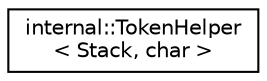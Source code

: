 digraph "Graphical Class Hierarchy"
{
 // LATEX_PDF_SIZE
  edge [fontname="Helvetica",fontsize="10",labelfontname="Helvetica",labelfontsize="10"];
  node [fontname="Helvetica",fontsize="10",shape=record];
  rankdir="LR";
  Node0 [label="internal::TokenHelper\l\< Stack, char \>",height=0.2,width=0.4,color="black", fillcolor="white", style="filled",URL="$structinternal_1_1_token_helper_3_01_stack_00_01char_01_4.html",tooltip=" "];
}
